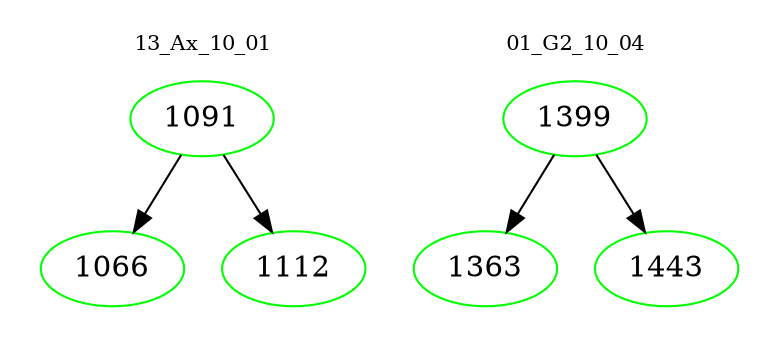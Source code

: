 digraph{
subgraph cluster_0 {
color = white
label = "13_Ax_10_01";
fontsize=10;
T0_1091 [label="1091", color="green"]
T0_1091 -> T0_1066 [color="black"]
T0_1066 [label="1066", color="green"]
T0_1091 -> T0_1112 [color="black"]
T0_1112 [label="1112", color="green"]
}
subgraph cluster_1 {
color = white
label = "01_G2_10_04";
fontsize=10;
T1_1399 [label="1399", color="green"]
T1_1399 -> T1_1363 [color="black"]
T1_1363 [label="1363", color="green"]
T1_1399 -> T1_1443 [color="black"]
T1_1443 [label="1443", color="green"]
}
}
